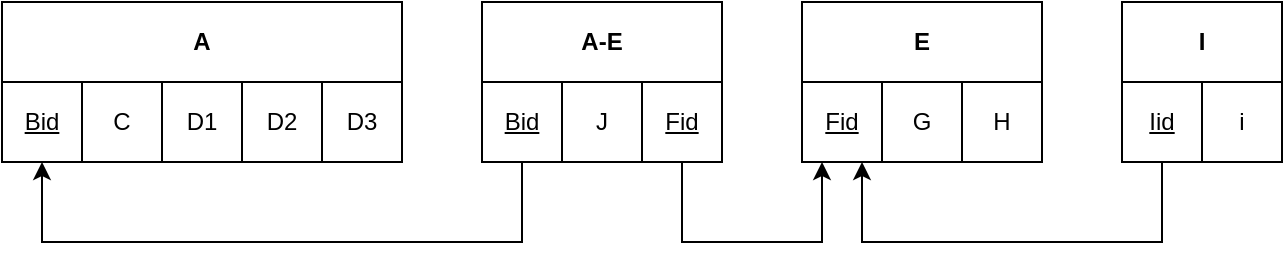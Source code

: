 <mxfile version="26.1.1">
  <diagram name="1 oldal" id="obFjORXybjS3c9_1Z0Yn">
    <mxGraphModel grid="1" page="1" gridSize="10" guides="1" tooltips="1" connect="1" arrows="1" fold="1" pageScale="1" pageWidth="827" pageHeight="1169" math="0" shadow="0">
      <root>
        <mxCell id="0" />
        <mxCell id="1" parent="0" />
        <mxCell id="wgcL86YHd34wxJYnqa84-1" value="&lt;b&gt;A&lt;/b&gt;" style="whiteSpace=wrap;html=1;align=center;" vertex="1" parent="1">
          <mxGeometry x="80" y="40" width="200" height="40" as="geometry" />
        </mxCell>
        <mxCell id="wgcL86YHd34wxJYnqa84-2" value="&lt;u&gt;Bid&lt;/u&gt;" style="whiteSpace=wrap;html=1;align=center;" vertex="1" parent="1">
          <mxGeometry x="80" y="80" width="40" height="40" as="geometry" />
        </mxCell>
        <mxCell id="wgcL86YHd34wxJYnqa84-3" value="C" style="whiteSpace=wrap;html=1;align=center;" vertex="1" parent="1">
          <mxGeometry x="120" y="80" width="40" height="40" as="geometry" />
        </mxCell>
        <mxCell id="wgcL86YHd34wxJYnqa84-4" value="D2" style="whiteSpace=wrap;html=1;align=center;" vertex="1" parent="1">
          <mxGeometry x="200" y="80" width="40" height="40" as="geometry" />
        </mxCell>
        <mxCell id="wgcL86YHd34wxJYnqa84-5" value="D1" style="whiteSpace=wrap;html=1;align=center;" vertex="1" parent="1">
          <mxGeometry x="160" y="80" width="40" height="40" as="geometry" />
        </mxCell>
        <mxCell id="wgcL86YHd34wxJYnqa84-6" value="D3" style="whiteSpace=wrap;html=1;align=center;" vertex="1" parent="1">
          <mxGeometry x="240" y="80" width="40" height="40" as="geometry" />
        </mxCell>
        <mxCell id="wgcL86YHd34wxJYnqa84-7" value="&lt;b&gt;E&lt;/b&gt;" style="whiteSpace=wrap;html=1;align=center;" vertex="1" parent="1">
          <mxGeometry x="480" y="40" width="120" height="40" as="geometry" />
        </mxCell>
        <mxCell id="wgcL86YHd34wxJYnqa84-8" value="&lt;u&gt;Fid&lt;/u&gt;" style="whiteSpace=wrap;html=1;align=center;" vertex="1" parent="1">
          <mxGeometry x="480" y="80" width="40" height="40" as="geometry" />
        </mxCell>
        <mxCell id="wgcL86YHd34wxJYnqa84-9" value="G&lt;span style=&quot;color: rgba(0, 0, 0, 0); font-family: monospace; font-size: 0px; text-align: start; text-wrap-mode: nowrap;&quot;&gt;%3CmxGraphModel%3E%3Croot%3E%3CmxCell%20id%3D%220%22%2F%3E%3CmxCell%20id%3D%221%22%20parent%3D%220%22%2F%3E%3CmxCell%20id%3D%222%22%20value%3D%22D3%22%20style%3D%22whiteSpace%3Dwrap%3Bhtml%3D1%3Balign%3Dcenter%3B%22%20vertex%3D%221%22%20parent%3D%221%22%3E%3CmxGeometry%20x%3D%22240%22%20y%3D%22520%22%20width%3D%2240%22%20height%3D%2240%22%20as%3D%22geometry%22%2F%3E%3C%2FmxCell%3E%3C%2Froot%3E%3C%2FmxGraphModel%3E&lt;/span&gt;" style="whiteSpace=wrap;html=1;align=center;" vertex="1" parent="1">
          <mxGeometry x="520" y="80" width="40" height="40" as="geometry" />
        </mxCell>
        <mxCell id="wgcL86YHd34wxJYnqa84-10" value="H" style="whiteSpace=wrap;html=1;align=center;" vertex="1" parent="1">
          <mxGeometry x="560" y="80" width="40" height="40" as="geometry" />
        </mxCell>
        <mxCell id="wgcL86YHd34wxJYnqa84-11" value="&lt;b&gt;I&lt;/b&gt;" style="whiteSpace=wrap;html=1;align=center;" vertex="1" parent="1">
          <mxGeometry x="640" y="40" width="80" height="40" as="geometry" />
        </mxCell>
        <mxCell id="wgcL86YHd34wxJYnqa84-12" value="i" style="whiteSpace=wrap;html=1;align=center;" vertex="1" parent="1">
          <mxGeometry x="680" y="80" width="40" height="40" as="geometry" />
        </mxCell>
        <mxCell id="wgcL86YHd34wxJYnqa84-13" value="&lt;u&gt;Iid&lt;/u&gt;" style="whiteSpace=wrap;html=1;align=center;" vertex="1" parent="1">
          <mxGeometry x="640" y="80" width="40" height="40" as="geometry" />
        </mxCell>
        <mxCell id="wgcL86YHd34wxJYnqa84-14" value="&lt;b&gt;A-E&lt;/b&gt;" style="whiteSpace=wrap;html=1;align=center;" vertex="1" parent="1">
          <mxGeometry x="320" y="40" width="120" height="40" as="geometry" />
        </mxCell>
        <mxCell id="wgcL86YHd34wxJYnqa84-15" value="&lt;u&gt;Fid&lt;/u&gt;" style="whiteSpace=wrap;html=1;align=center;" vertex="1" parent="1">
          <mxGeometry x="400" y="80" width="40" height="40" as="geometry" />
        </mxCell>
        <mxCell id="wgcL86YHd34wxJYnqa84-16" value="J" style="whiteSpace=wrap;html=1;align=center;" vertex="1" parent="1">
          <mxGeometry x="360" y="80" width="40" height="40" as="geometry" />
        </mxCell>
        <mxCell id="wgcL86YHd34wxJYnqa84-17" value="&lt;u&gt;Bid&lt;/u&gt;" style="whiteSpace=wrap;html=1;align=center;" vertex="1" parent="1">
          <mxGeometry x="320" y="80" width="40" height="40" as="geometry" />
        </mxCell>
        <mxCell id="wgcL86YHd34wxJYnqa84-18" value="" style="endArrow=classic;html=1;rounded=0;exitX=0.5;exitY=1;exitDx=0;exitDy=0;entryX=0.5;entryY=1;entryDx=0;entryDy=0;" edge="1" parent="1" source="wgcL86YHd34wxJYnqa84-17" target="wgcL86YHd34wxJYnqa84-2">
          <mxGeometry width="50" height="50" relative="1" as="geometry">
            <mxPoint x="390" y="-20" as="sourcePoint" />
            <mxPoint x="440" y="-70" as="targetPoint" />
            <Array as="points">
              <mxPoint x="340" y="160" />
              <mxPoint x="100" y="160" />
            </Array>
          </mxGeometry>
        </mxCell>
        <mxCell id="wgcL86YHd34wxJYnqa84-19" value="" style="endArrow=classic;html=1;rounded=0;exitX=0.5;exitY=1;exitDx=0;exitDy=0;entryX=0.25;entryY=1;entryDx=0;entryDy=0;" edge="1" parent="1" source="wgcL86YHd34wxJYnqa84-15" target="wgcL86YHd34wxJYnqa84-8">
          <mxGeometry width="50" height="50" relative="1" as="geometry">
            <mxPoint x="390" y="-20" as="sourcePoint" />
            <mxPoint x="440" y="-70" as="targetPoint" />
            <Array as="points">
              <mxPoint x="420" y="160" />
              <mxPoint x="490" y="160" />
            </Array>
          </mxGeometry>
        </mxCell>
        <mxCell id="wgcL86YHd34wxJYnqa84-21" value="" style="endArrow=classic;html=1;rounded=0;entryX=0.75;entryY=1;entryDx=0;entryDy=0;exitX=0.5;exitY=1;exitDx=0;exitDy=0;" edge="1" parent="1" source="wgcL86YHd34wxJYnqa84-13" target="wgcL86YHd34wxJYnqa84-8">
          <mxGeometry width="50" height="50" relative="1" as="geometry">
            <mxPoint x="450" y="280" as="sourcePoint" />
            <mxPoint x="510" y="150" as="targetPoint" />
            <Array as="points">
              <mxPoint x="660" y="160" />
              <mxPoint x="510" y="160" />
            </Array>
          </mxGeometry>
        </mxCell>
      </root>
    </mxGraphModel>
  </diagram>
</mxfile>
